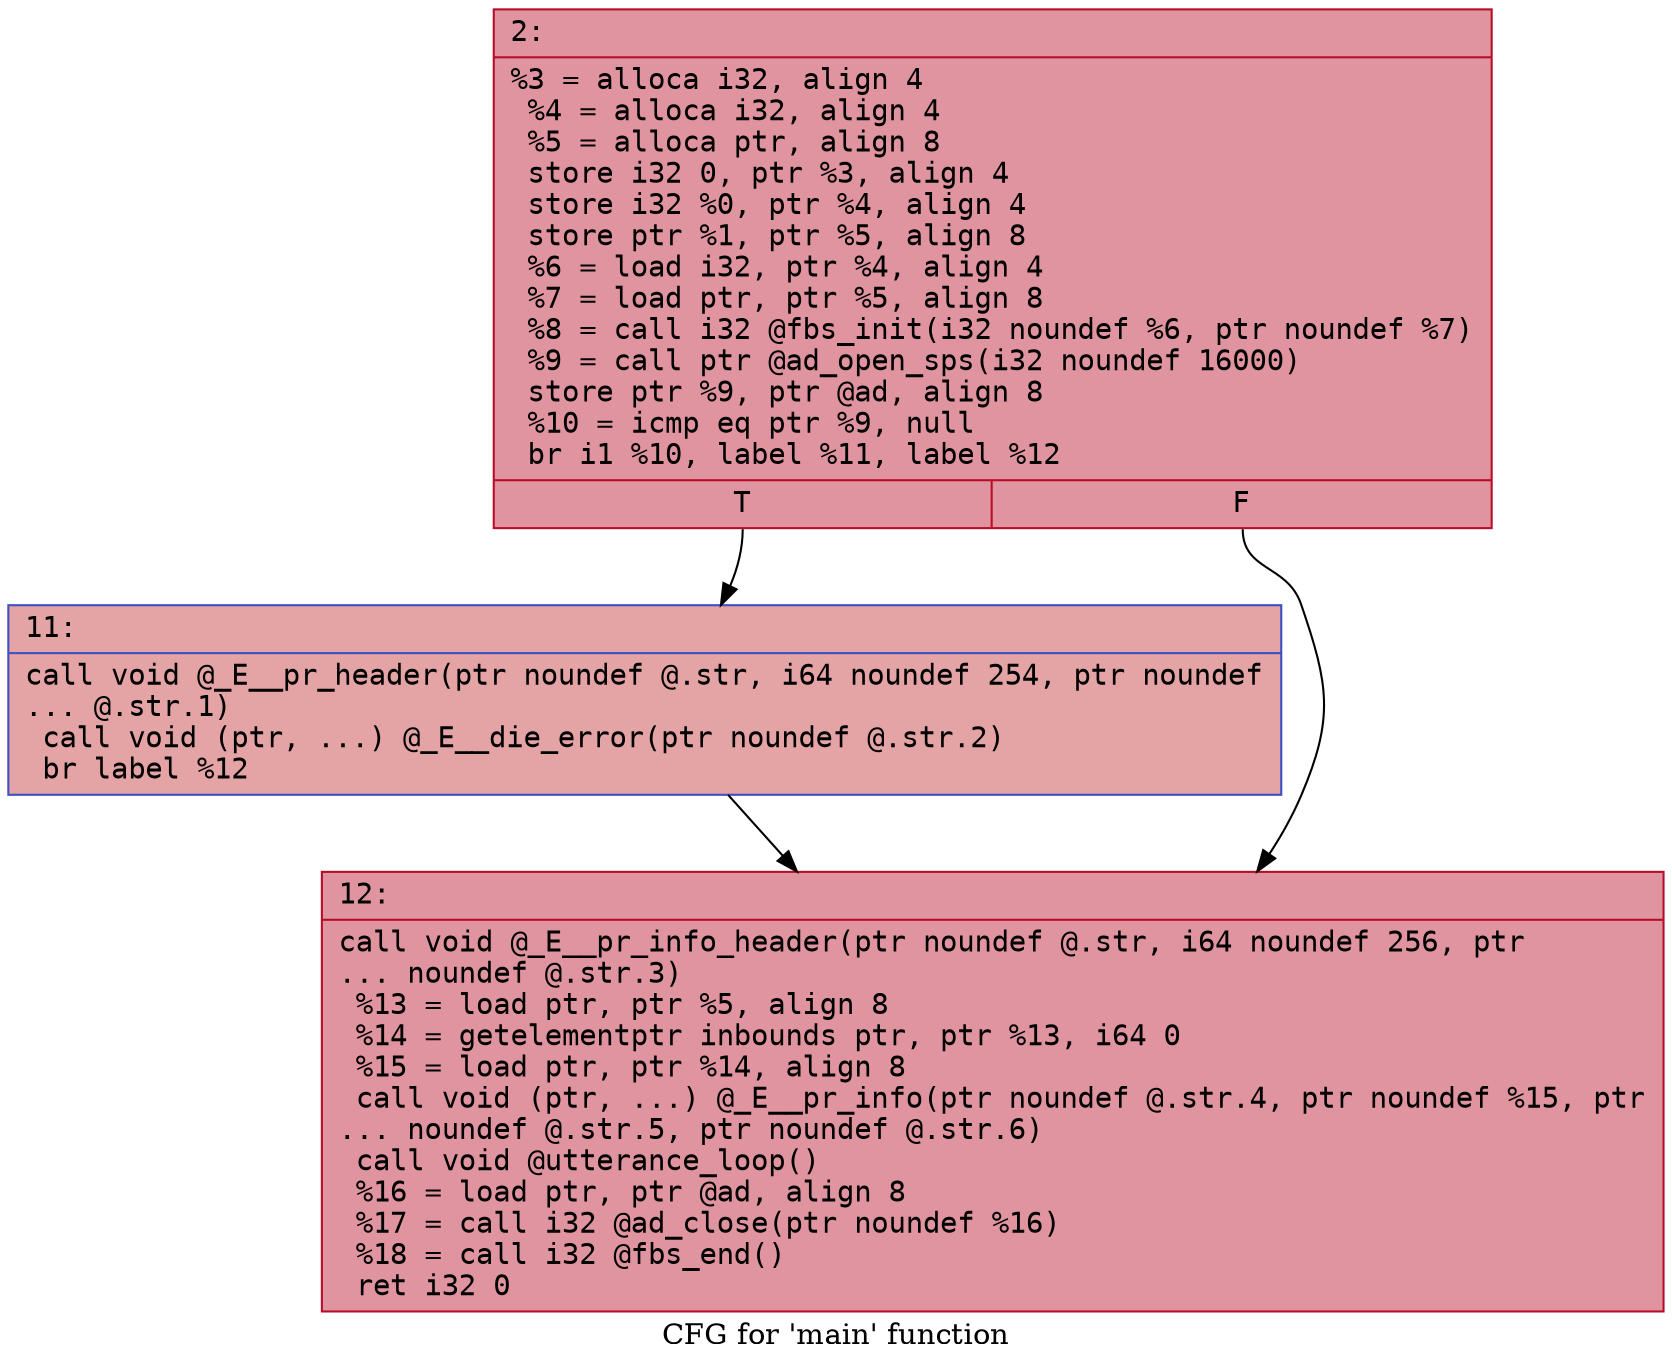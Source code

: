 digraph "CFG for 'main' function" {
	label="CFG for 'main' function";

	Node0x600003e51ae0 [shape=record,color="#b70d28ff", style=filled, fillcolor="#b70d2870" fontname="Courier",label="{2:\l|  %3 = alloca i32, align 4\l  %4 = alloca i32, align 4\l  %5 = alloca ptr, align 8\l  store i32 0, ptr %3, align 4\l  store i32 %0, ptr %4, align 4\l  store ptr %1, ptr %5, align 8\l  %6 = load i32, ptr %4, align 4\l  %7 = load ptr, ptr %5, align 8\l  %8 = call i32 @fbs_init(i32 noundef %6, ptr noundef %7)\l  %9 = call ptr @ad_open_sps(i32 noundef 16000)\l  store ptr %9, ptr @ad, align 8\l  %10 = icmp eq ptr %9, null\l  br i1 %10, label %11, label %12\l|{<s0>T|<s1>F}}"];
	Node0x600003e51ae0:s0 -> Node0x600003e51b30[tooltip="2 -> 11\nProbability 37.50%" ];
	Node0x600003e51ae0:s1 -> Node0x600003e51b80[tooltip="2 -> 12\nProbability 62.50%" ];
	Node0x600003e51b30 [shape=record,color="#3d50c3ff", style=filled, fillcolor="#c32e3170" fontname="Courier",label="{11:\l|  call void @_E__pr_header(ptr noundef @.str, i64 noundef 254, ptr noundef\l... @.str.1)\l  call void (ptr, ...) @_E__die_error(ptr noundef @.str.2)\l  br label %12\l}"];
	Node0x600003e51b30 -> Node0x600003e51b80[tooltip="11 -> 12\nProbability 100.00%" ];
	Node0x600003e51b80 [shape=record,color="#b70d28ff", style=filled, fillcolor="#b70d2870" fontname="Courier",label="{12:\l|  call void @_E__pr_info_header(ptr noundef @.str, i64 noundef 256, ptr\l... noundef @.str.3)\l  %13 = load ptr, ptr %5, align 8\l  %14 = getelementptr inbounds ptr, ptr %13, i64 0\l  %15 = load ptr, ptr %14, align 8\l  call void (ptr, ...) @_E__pr_info(ptr noundef @.str.4, ptr noundef %15, ptr\l... noundef @.str.5, ptr noundef @.str.6)\l  call void @utterance_loop()\l  %16 = load ptr, ptr @ad, align 8\l  %17 = call i32 @ad_close(ptr noundef %16)\l  %18 = call i32 @fbs_end()\l  ret i32 0\l}"];
}
